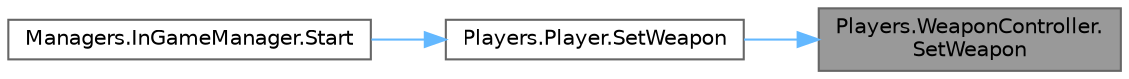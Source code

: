 digraph "Players.WeaponController.SetWeapon"
{
 // LATEX_PDF_SIZE
  bgcolor="transparent";
  edge [fontname=Helvetica,fontsize=10,labelfontname=Helvetica,labelfontsize=10];
  node [fontname=Helvetica,fontsize=10,shape=box,height=0.2,width=0.4];
  rankdir="RL";
  Node1 [id="Node000001",label="Players.WeaponController.\lSetWeapon",height=0.2,width=0.4,color="gray40", fillcolor="grey60", style="filled", fontcolor="black",tooltip=" "];
  Node1 -> Node2 [id="edge1_Node000001_Node000002",dir="back",color="steelblue1",style="solid",tooltip=" "];
  Node2 [id="Node000002",label="Players.Player.SetWeapon",height=0.2,width=0.4,color="grey40", fillcolor="white", style="filled",URL="$classPlayers_1_1Player.html#ae26d0e5022dbb29b3983257ad25ee1d1",tooltip=" "];
  Node2 -> Node3 [id="edge2_Node000002_Node000003",dir="back",color="steelblue1",style="solid",tooltip=" "];
  Node3 [id="Node000003",label="Managers.InGameManager.Start",height=0.2,width=0.4,color="grey40", fillcolor="white", style="filled",URL="$classManagers_1_1InGameManager.html#a559361b448845071d42a5bc39f268200",tooltip=" "];
}
